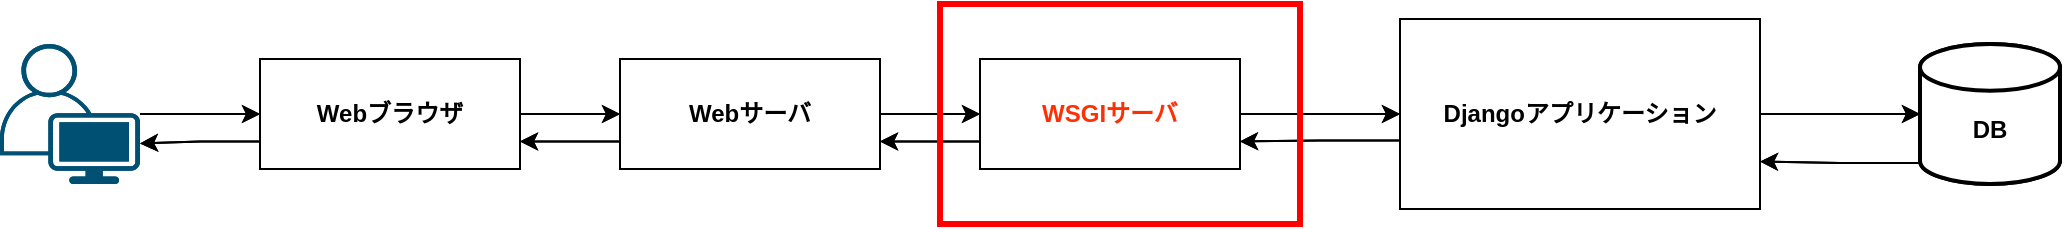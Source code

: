 <mxfile>
    <diagram id="fu1i4JQY3wWvX0m9sszA" name="ページ1">
        <mxGraphModel dx="418" dy="666" grid="1" gridSize="10" guides="1" tooltips="1" connect="1" arrows="1" fold="1" page="1" pageScale="1" pageWidth="827" pageHeight="1169" math="0" shadow="0">
            <root>
                <mxCell id="0"/>
                <mxCell id="1" parent="0"/>
                <mxCell id="2" value="" style="group" vertex="1" connectable="0" parent="1">
                    <mxGeometry x="80" y="230" width="1030" height="110" as="geometry"/>
                </mxCell>
                <mxCell id="3" style="edgeStyle=orthogonalEdgeStyle;rounded=0;orthogonalLoop=1;jettySize=auto;html=1;entryX=0;entryY=0.5;entryDx=0;entryDy=0;" edge="1" parent="2" source="4" target="6">
                    <mxGeometry relative="1" as="geometry"/>
                </mxCell>
                <mxCell id="4" value="" style="points=[[0.35,0,0],[0.98,0.51,0],[1,0.71,0],[0.67,1,0],[0,0.795,0],[0,0.65,0]];verticalLabelPosition=bottom;sketch=0;html=1;verticalAlign=top;aspect=fixed;align=center;pointerEvents=1;shape=mxgraph.cisco19.user;fillColor=#005073;strokeColor=none;" vertex="1" parent="2">
                    <mxGeometry y="20" width="70" height="70" as="geometry"/>
                </mxCell>
                <mxCell id="5" style="edgeStyle=orthogonalEdgeStyle;rounded=0;orthogonalLoop=1;jettySize=auto;html=1;exitX=1;exitY=0.5;exitDx=0;exitDy=0;" edge="1" parent="2" source="6" target="9">
                    <mxGeometry relative="1" as="geometry"/>
                </mxCell>
                <mxCell id="6" value="&lt;b&gt;W&lt;/b&gt;&lt;b style=&quot;background-color: initial;&quot;&gt;e&lt;/b&gt;&lt;b style=&quot;background-color: initial;&quot;&gt;b&lt;/b&gt;&lt;b style=&quot;background-color: initial;&quot;&gt;ブ&lt;/b&gt;&lt;b style=&quot;background-color: initial;&quot;&gt;ラ&lt;/b&gt;&lt;b style=&quot;background-color: initial;&quot;&gt;ウ&lt;/b&gt;&lt;b style=&quot;background-color: initial;&quot;&gt;ザ&lt;/b&gt;" style="rounded=0;whiteSpace=wrap;html=1;" vertex="1" parent="2">
                    <mxGeometry x="130" y="27.5" width="130" height="55" as="geometry"/>
                </mxCell>
                <mxCell id="7" style="edgeStyle=orthogonalEdgeStyle;rounded=0;orthogonalLoop=1;jettySize=auto;html=1;exitX=1;exitY=0.5;exitDx=0;exitDy=0;entryX=0;entryY=0.5;entryDx=0;entryDy=0;" edge="1" parent="2" source="9" target="11">
                    <mxGeometry relative="1" as="geometry"/>
                </mxCell>
                <mxCell id="8" style="edgeStyle=orthogonalEdgeStyle;rounded=0;orthogonalLoop=1;jettySize=auto;html=1;exitX=0;exitY=0.75;exitDx=0;exitDy=0;entryX=1;entryY=0.75;entryDx=0;entryDy=0;" edge="1" parent="2" source="9" target="6">
                    <mxGeometry relative="1" as="geometry"/>
                </mxCell>
                <mxCell id="9" value="&lt;b&gt;W&lt;/b&gt;&lt;b style=&quot;background-color: initial;&quot;&gt;e&lt;/b&gt;&lt;b style=&quot;background-color: initial;&quot;&gt;bサーバ&lt;/b&gt;" style="rounded=0;whiteSpace=wrap;html=1;" vertex="1" parent="2">
                    <mxGeometry x="310" y="27.5" width="130" height="55" as="geometry"/>
                </mxCell>
                <mxCell id="10" style="edgeStyle=orthogonalEdgeStyle;rounded=0;orthogonalLoop=1;jettySize=auto;html=1;exitX=0;exitY=0.75;exitDx=0;exitDy=0;entryX=1;entryY=0.75;entryDx=0;entryDy=0;" edge="1" parent="2" source="11" target="9">
                    <mxGeometry relative="1" as="geometry"/>
                </mxCell>
                <mxCell id="11" value="&lt;b&gt;&lt;font color=&quot;#ff2f05&quot;&gt;WSGIサーバ&lt;/font&gt;&lt;/b&gt;" style="rounded=0;whiteSpace=wrap;html=1;" vertex="1" parent="2">
                    <mxGeometry x="490" y="27.5" width="130" height="55" as="geometry"/>
                </mxCell>
                <mxCell id="12" style="edgeStyle=orthogonalEdgeStyle;rounded=0;orthogonalLoop=1;jettySize=auto;html=1;exitX=-0.003;exitY=0.639;exitDx=0;exitDy=0;entryX=1;entryY=0.75;entryDx=0;entryDy=0;exitPerimeter=0;" edge="1" parent="2" source="13" target="11">
                    <mxGeometry relative="1" as="geometry"/>
                </mxCell>
                <mxCell id="13" value="&lt;b&gt;Djangoアプリケーション&lt;/b&gt;" style="rounded=0;whiteSpace=wrap;html=1;" vertex="1" parent="2">
                    <mxGeometry x="700" y="7.5" width="180" height="95" as="geometry"/>
                </mxCell>
                <mxCell id="14" style="edgeStyle=orthogonalEdgeStyle;rounded=0;orthogonalLoop=1;jettySize=auto;html=1;exitX=0;exitY=0.85;exitDx=0;exitDy=0;exitPerimeter=0;entryX=1;entryY=0.75;entryDx=0;entryDy=0;" edge="1" parent="2" source="15" target="13">
                    <mxGeometry relative="1" as="geometry"/>
                </mxCell>
                <mxCell id="15" value="&lt;div style=&quot;text-align: justify;&quot;&gt;&lt;b style=&quot;background-color: initial;&quot;&gt;&lt;br&gt;&lt;/b&gt;&lt;/div&gt;&lt;div style=&quot;text-align: justify;&quot;&gt;&lt;b style=&quot;background-color: initial;&quot;&gt;DB&lt;/b&gt;&lt;/div&gt;" style="strokeWidth=2;html=1;shape=mxgraph.flowchart.database;whiteSpace=wrap;" vertex="1" parent="2">
                    <mxGeometry x="960" y="20" width="70" height="70" as="geometry"/>
                </mxCell>
                <mxCell id="16" style="edgeStyle=orthogonalEdgeStyle;rounded=0;orthogonalLoop=1;jettySize=auto;html=1;exitX=1;exitY=0.5;exitDx=0;exitDy=0;entryX=0;entryY=0.5;entryDx=0;entryDy=0;" edge="1" parent="2" source="11" target="13">
                    <mxGeometry relative="1" as="geometry"/>
                </mxCell>
                <mxCell id="17" style="edgeStyle=orthogonalEdgeStyle;rounded=0;orthogonalLoop=1;jettySize=auto;html=1;exitX=1;exitY=0.5;exitDx=0;exitDy=0;entryX=0;entryY=0.5;entryDx=0;entryDy=0;entryPerimeter=0;" edge="1" parent="2" source="13" target="15">
                    <mxGeometry relative="1" as="geometry"/>
                </mxCell>
                <mxCell id="18" style="edgeStyle=orthogonalEdgeStyle;rounded=0;orthogonalLoop=1;jettySize=auto;html=1;exitX=0;exitY=0.75;exitDx=0;exitDy=0;entryX=1;entryY=0.71;entryDx=0;entryDy=0;entryPerimeter=0;" edge="1" parent="2" source="6" target="4">
                    <mxGeometry relative="1" as="geometry"/>
                </mxCell>
                <mxCell id="19" value="" style="rounded=0;whiteSpace=wrap;html=1;fillColor=none;strokeWidth=3;perimeterSpacing=3;strokeColor=#ff0000;" vertex="1" parent="2">
                    <mxGeometry x="470" width="180" height="110" as="geometry"/>
                </mxCell>
                <mxCell id="20" value="" style="shape=image;html=1;verticalAlign=top;verticalLabelPosition=bottom;labelBackgroundColor=#ffffff;imageAspect=0;aspect=fixed;image=https://cdn2.iconfinder.com/data/icons/boxicons-logos/24/bxl-django-128.png" vertex="1" parent="2">
                    <mxGeometry x="700" y="10" width="18" height="18" as="geometry"/>
                </mxCell>
                <mxCell id="21" value="" style="group" vertex="1" connectable="0" parent="1">
                    <mxGeometry x="80" y="230" width="1030" height="110" as="geometry"/>
                </mxCell>
                <mxCell id="22" style="edgeStyle=orthogonalEdgeStyle;rounded=0;orthogonalLoop=1;jettySize=auto;html=1;entryX=0;entryY=0.5;entryDx=0;entryDy=0;" edge="1" parent="21" source="23" target="25">
                    <mxGeometry relative="1" as="geometry"/>
                </mxCell>
                <mxCell id="23" value="" style="points=[[0.35,0,0],[0.98,0.51,0],[1,0.71,0],[0.67,1,0],[0,0.795,0],[0,0.65,0]];verticalLabelPosition=bottom;sketch=0;html=1;verticalAlign=top;aspect=fixed;align=center;pointerEvents=1;shape=mxgraph.cisco19.user;fillColor=#005073;strokeColor=none;" vertex="1" parent="21">
                    <mxGeometry y="20" width="70" height="70" as="geometry"/>
                </mxCell>
                <mxCell id="24" style="edgeStyle=orthogonalEdgeStyle;rounded=0;orthogonalLoop=1;jettySize=auto;html=1;exitX=1;exitY=0.5;exitDx=0;exitDy=0;" edge="1" parent="21" source="25" target="28">
                    <mxGeometry relative="1" as="geometry"/>
                </mxCell>
                <mxCell id="25" value="&lt;b&gt;W&lt;/b&gt;&lt;b style=&quot;background-color: initial;&quot;&gt;e&lt;/b&gt;&lt;b style=&quot;background-color: initial;&quot;&gt;b&lt;/b&gt;&lt;b style=&quot;background-color: initial;&quot;&gt;ブ&lt;/b&gt;&lt;b style=&quot;background-color: initial;&quot;&gt;ラ&lt;/b&gt;&lt;b style=&quot;background-color: initial;&quot;&gt;ウ&lt;/b&gt;&lt;b style=&quot;background-color: initial;&quot;&gt;ザ&lt;/b&gt;" style="rounded=0;whiteSpace=wrap;html=1;" vertex="1" parent="21">
                    <mxGeometry x="130" y="27.5" width="130" height="55" as="geometry"/>
                </mxCell>
                <mxCell id="26" style="edgeStyle=orthogonalEdgeStyle;rounded=0;orthogonalLoop=1;jettySize=auto;html=1;exitX=1;exitY=0.5;exitDx=0;exitDy=0;entryX=0;entryY=0.5;entryDx=0;entryDy=0;" edge="1" parent="21" source="28" target="30">
                    <mxGeometry relative="1" as="geometry"/>
                </mxCell>
                <mxCell id="27" style="edgeStyle=orthogonalEdgeStyle;rounded=0;orthogonalLoop=1;jettySize=auto;html=1;exitX=0;exitY=0.75;exitDx=0;exitDy=0;entryX=1;entryY=0.75;entryDx=0;entryDy=0;" edge="1" parent="21" source="28" target="25">
                    <mxGeometry relative="1" as="geometry"/>
                </mxCell>
                <mxCell id="28" value="&lt;b&gt;W&lt;/b&gt;&lt;b style=&quot;background-color: initial;&quot;&gt;e&lt;/b&gt;&lt;b style=&quot;background-color: initial;&quot;&gt;bサーバ&lt;/b&gt;" style="rounded=0;whiteSpace=wrap;html=1;" vertex="1" parent="21">
                    <mxGeometry x="310" y="27.5" width="130" height="55" as="geometry"/>
                </mxCell>
                <mxCell id="29" style="edgeStyle=orthogonalEdgeStyle;rounded=0;orthogonalLoop=1;jettySize=auto;html=1;exitX=0;exitY=0.75;exitDx=0;exitDy=0;entryX=1;entryY=0.75;entryDx=0;entryDy=0;" edge="1" parent="21" source="30" target="28">
                    <mxGeometry relative="1" as="geometry"/>
                </mxCell>
                <mxCell id="30" value="&lt;b&gt;&lt;font color=&quot;#ff2f05&quot;&gt;WSGIサーバ&lt;/font&gt;&lt;/b&gt;" style="rounded=0;whiteSpace=wrap;html=1;" vertex="1" parent="21">
                    <mxGeometry x="490" y="27.5" width="130" height="55" as="geometry"/>
                </mxCell>
                <mxCell id="31" style="edgeStyle=orthogonalEdgeStyle;rounded=0;orthogonalLoop=1;jettySize=auto;html=1;exitX=-0.003;exitY=0.639;exitDx=0;exitDy=0;entryX=1;entryY=0.75;entryDx=0;entryDy=0;exitPerimeter=0;" edge="1" parent="21" source="32" target="30">
                    <mxGeometry relative="1" as="geometry"/>
                </mxCell>
                <mxCell id="32" value="&lt;b&gt;Djangoアプリケーション&lt;/b&gt;" style="rounded=0;whiteSpace=wrap;html=1;" vertex="1" parent="21">
                    <mxGeometry x="700" y="7.5" width="180" height="95" as="geometry"/>
                </mxCell>
                <mxCell id="33" style="edgeStyle=orthogonalEdgeStyle;rounded=0;orthogonalLoop=1;jettySize=auto;html=1;exitX=0;exitY=0.85;exitDx=0;exitDy=0;exitPerimeter=0;entryX=1;entryY=0.75;entryDx=0;entryDy=0;" edge="1" parent="21" source="34" target="32">
                    <mxGeometry relative="1" as="geometry"/>
                </mxCell>
                <mxCell id="34" value="&lt;div style=&quot;text-align: justify;&quot;&gt;&lt;b style=&quot;background-color: initial;&quot;&gt;&lt;br&gt;&lt;/b&gt;&lt;/div&gt;&lt;div style=&quot;text-align: justify;&quot;&gt;&lt;b style=&quot;background-color: initial;&quot;&gt;DB&lt;/b&gt;&lt;/div&gt;" style="strokeWidth=2;html=1;shape=mxgraph.flowchart.database;whiteSpace=wrap;" vertex="1" parent="21">
                    <mxGeometry x="960" y="20" width="70" height="70" as="geometry"/>
                </mxCell>
                <mxCell id="35" style="edgeStyle=orthogonalEdgeStyle;rounded=0;orthogonalLoop=1;jettySize=auto;html=1;exitX=1;exitY=0.5;exitDx=0;exitDy=0;entryX=0;entryY=0.5;entryDx=0;entryDy=0;" edge="1" parent="21" source="30" target="32">
                    <mxGeometry relative="1" as="geometry"/>
                </mxCell>
                <mxCell id="36" style="edgeStyle=orthogonalEdgeStyle;rounded=0;orthogonalLoop=1;jettySize=auto;html=1;exitX=1;exitY=0.5;exitDx=0;exitDy=0;entryX=0;entryY=0.5;entryDx=0;entryDy=0;entryPerimeter=0;" edge="1" parent="21" source="32" target="34">
                    <mxGeometry relative="1" as="geometry"/>
                </mxCell>
                <mxCell id="37" style="edgeStyle=orthogonalEdgeStyle;rounded=0;orthogonalLoop=1;jettySize=auto;html=1;exitX=0;exitY=0.75;exitDx=0;exitDy=0;entryX=1;entryY=0.71;entryDx=0;entryDy=0;entryPerimeter=0;" edge="1" parent="21" source="25" target="23">
                    <mxGeometry relative="1" as="geometry"/>
                </mxCell>
                <mxCell id="38" value="" style="rounded=0;whiteSpace=wrap;html=1;fillColor=none;strokeWidth=3;perimeterSpacing=3;strokeColor=#ff0000;" vertex="1" parent="21">
                    <mxGeometry x="470" width="180" height="110" as="geometry"/>
                </mxCell>
                <mxCell id="39" value="" style="shape=image;html=1;verticalAlign=top;verticalLabelPosition=bottom;labelBackgroundColor=#ffffff;imageAspect=0;aspect=fixed;image=https://cdn2.iconfinder.com/data/icons/boxicons-logos/24/bxl-django-128.png" vertex="1" parent="21">
                    <mxGeometry x="700" y="10" width="18" height="18" as="geometry"/>
                </mxCell>
            </root>
        </mxGraphModel>
    </diagram>
</mxfile>